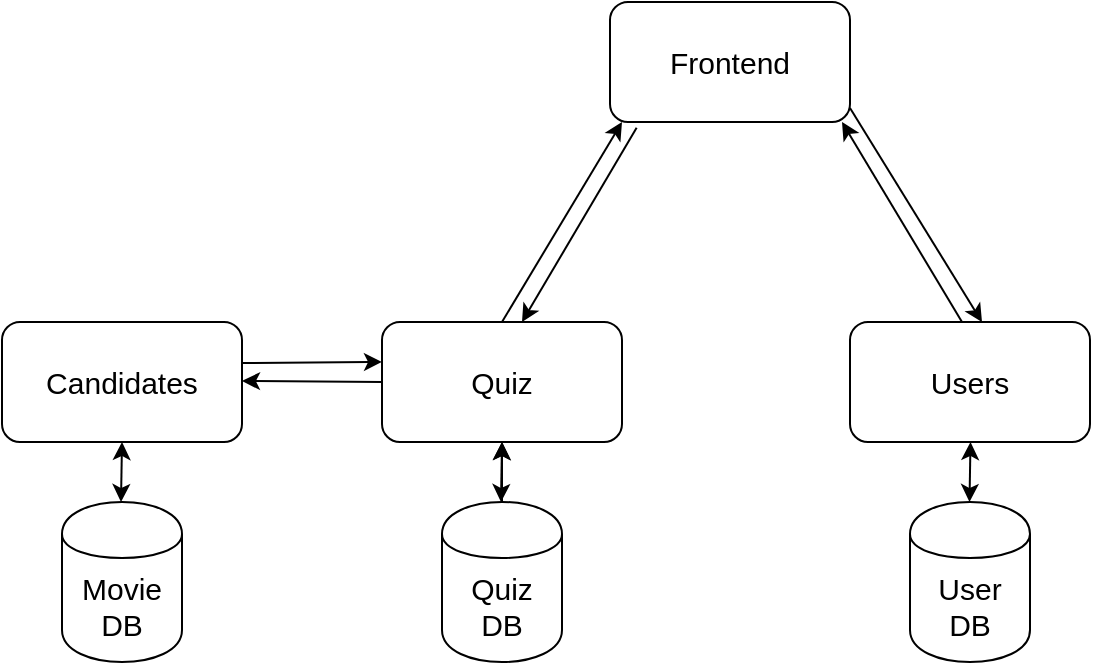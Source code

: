 <?xml version="1.0" encoding="UTF-8"?>
<mxfile version="12.8.4" type="github"><diagram id="URrXIW2YWqUoCIrEll2w" name="Page-1"><mxGraphModel dx="2062" dy="1122" grid="1" gridSize="10" guides="1" tooltips="1" connect="1" arrows="1" fold="1" page="1" pageScale="1" pageWidth="827" pageHeight="1169" math="0" shadow="0"><root><mxCell id="0"/><mxCell id="1" parent="0"/><mxCell id="W9t5Gv86GsMlwhUCGeJM-1" value="Frontend" style="rounded=1;whiteSpace=wrap;html=1;fontSize=15;" vertex="1" parent="1"><mxGeometry x="354" y="160" width="120" height="60" as="geometry"/></mxCell><mxCell id="W9t5Gv86GsMlwhUCGeJM-2" value="Quiz" style="rounded=1;whiteSpace=wrap;html=1;fontSize=15;" vertex="1" parent="1"><mxGeometry x="240" y="320" width="120" height="60" as="geometry"/></mxCell><mxCell id="W9t5Gv86GsMlwhUCGeJM-3" value="" style="edgeStyle=orthogonalEdgeStyle;rounded=0;orthogonalLoop=1;jettySize=auto;html=1;fontSize=15;" edge="1" parent="1" source="W9t5Gv86GsMlwhUCGeJM-4" target="W9t5Gv86GsMlwhUCGeJM-2"><mxGeometry relative="1" as="geometry"/></mxCell><mxCell id="W9t5Gv86GsMlwhUCGeJM-4" value="Quiz &lt;br&gt;DB" style="shape=cylinder;whiteSpace=wrap;html=1;boundedLbl=1;backgroundOutline=1;fontSize=15;" vertex="1" parent="1"><mxGeometry x="270" y="410" width="60" height="80" as="geometry"/></mxCell><mxCell id="W9t5Gv86GsMlwhUCGeJM-5" value="Users" style="rounded=1;whiteSpace=wrap;html=1;fontSize=15;" vertex="1" parent="1"><mxGeometry x="474" y="320" width="120" height="60" as="geometry"/></mxCell><mxCell id="W9t5Gv86GsMlwhUCGeJM-6" value="User&lt;br&gt;DB" style="shape=cylinder;whiteSpace=wrap;html=1;boundedLbl=1;backgroundOutline=1;fontSize=15;" vertex="1" parent="1"><mxGeometry x="504" y="410" width="60" height="80" as="geometry"/></mxCell><mxCell id="W9t5Gv86GsMlwhUCGeJM-7" value="" style="endArrow=classic;html=1;fontSize=15;" edge="1" parent="1"><mxGeometry width="50" height="50" relative="1" as="geometry"><mxPoint x="474" y="213" as="sourcePoint"/><mxPoint x="540" y="320" as="targetPoint"/></mxGeometry></mxCell><mxCell id="W9t5Gv86GsMlwhUCGeJM-8" value="" style="endArrow=classic;html=1;entryX=0.5;entryY=0;entryDx=0;entryDy=0;fontSize=15;" edge="1" parent="1"><mxGeometry width="50" height="50" relative="1" as="geometry"><mxPoint x="530" y="320" as="sourcePoint"/><mxPoint x="470" y="220" as="targetPoint"/></mxGeometry></mxCell><mxCell id="W9t5Gv86GsMlwhUCGeJM-9" value="" style="endArrow=classic;startArrow=classic;html=1;fontSize=15;" edge="1" parent="1"><mxGeometry width="50" height="50" relative="1" as="geometry"><mxPoint x="299.5" y="410" as="sourcePoint"/><mxPoint x="300" y="380" as="targetPoint"/></mxGeometry></mxCell><mxCell id="W9t5Gv86GsMlwhUCGeJM-10" value="" style="endArrow=classic;startArrow=classic;html=1;fontSize=15;" edge="1" parent="1"><mxGeometry width="50" height="50" relative="1" as="geometry"><mxPoint x="533.75" y="410" as="sourcePoint"/><mxPoint x="534.25" y="380" as="targetPoint"/></mxGeometry></mxCell><mxCell id="W9t5Gv86GsMlwhUCGeJM-11" value="" style="endArrow=classic;html=1;fontSize=15;exitX=0.5;exitY=0;exitDx=0;exitDy=0;" edge="1" parent="1" source="W9t5Gv86GsMlwhUCGeJM-2"><mxGeometry width="50" height="50" relative="1" as="geometry"><mxPoint x="290" y="300" as="sourcePoint"/><mxPoint x="360" y="220" as="targetPoint"/></mxGeometry></mxCell><mxCell id="W9t5Gv86GsMlwhUCGeJM-12" value="" style="endArrow=classic;html=1;fontSize=15;exitX=0.111;exitY=1.048;exitDx=0;exitDy=0;exitPerimeter=0;" edge="1" parent="1" source="W9t5Gv86GsMlwhUCGeJM-1"><mxGeometry width="50" height="50" relative="1" as="geometry"><mxPoint x="370.0" y="230" as="sourcePoint"/><mxPoint x="310" y="320" as="targetPoint"/></mxGeometry></mxCell><mxCell id="W9t5Gv86GsMlwhUCGeJM-13" value="Candidates" style="rounded=1;whiteSpace=wrap;html=1;fontSize=15;" vertex="1" parent="1"><mxGeometry x="50" y="320" width="120" height="60" as="geometry"/></mxCell><mxCell id="W9t5Gv86GsMlwhUCGeJM-14" value="Movie DB" style="shape=cylinder;whiteSpace=wrap;html=1;boundedLbl=1;backgroundOutline=1;fontSize=15;" vertex="1" parent="1"><mxGeometry x="80" y="410" width="60" height="80" as="geometry"/></mxCell><mxCell id="W9t5Gv86GsMlwhUCGeJM-15" value="" style="endArrow=classic;startArrow=classic;html=1;fontSize=15;" edge="1" parent="1"><mxGeometry width="50" height="50" relative="1" as="geometry"><mxPoint x="109.5" y="410" as="sourcePoint"/><mxPoint x="110" y="380" as="targetPoint"/></mxGeometry></mxCell><mxCell id="W9t5Gv86GsMlwhUCGeJM-16" value="" style="endArrow=classic;html=1;fontSize=15;" edge="1" parent="1"><mxGeometry width="50" height="50" relative="1" as="geometry"><mxPoint x="240" y="350" as="sourcePoint"/><mxPoint x="170" y="349.5" as="targetPoint"/></mxGeometry></mxCell><mxCell id="W9t5Gv86GsMlwhUCGeJM-17" value="" style="endArrow=classic;html=1;fontSize=15;entryX=0;entryY=0.333;entryDx=0;entryDy=0;entryPerimeter=0;" edge="1" parent="1" target="W9t5Gv86GsMlwhUCGeJM-2"><mxGeometry width="50" height="50" relative="1" as="geometry"><mxPoint x="170" y="340.5" as="sourcePoint"/><mxPoint x="230" y="340" as="targetPoint"/></mxGeometry></mxCell></root></mxGraphModel></diagram></mxfile>
